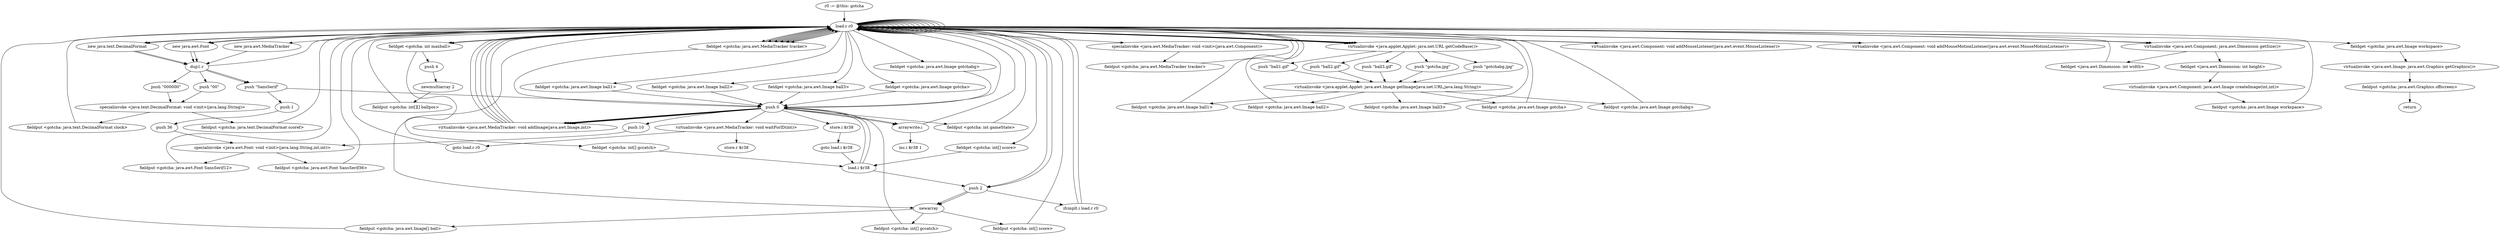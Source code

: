 digraph "" {
    "r0 := @this: gotcha"
    "load.r r0"
    "r0 := @this: gotcha"->"load.r r0";
    "new java.awt.MediaTracker"
    "load.r r0"->"new java.awt.MediaTracker";
    "dup1.r"
    "new java.awt.MediaTracker"->"dup1.r";
    "dup1.r"->"load.r r0";
    "specialinvoke <java.awt.MediaTracker: void <init>(java.awt.Component)>"
    "load.r r0"->"specialinvoke <java.awt.MediaTracker: void <init>(java.awt.Component)>";
    "fieldput <gotcha: java.awt.MediaTracker tracker>"
    "specialinvoke <java.awt.MediaTracker: void <init>(java.awt.Component)>"->"fieldput <gotcha: java.awt.MediaTracker tracker>";
    "fieldput <gotcha: java.awt.MediaTracker tracker>"->"load.r r0";
    "load.r r0"->"load.r r0";
    "load.r r0"->"load.r r0";
    "virtualinvoke <java.applet.Applet: java.net.URL getCodeBase()>"
    "load.r r0"->"virtualinvoke <java.applet.Applet: java.net.URL getCodeBase()>";
    "push \"ball1.gif\""
    "virtualinvoke <java.applet.Applet: java.net.URL getCodeBase()>"->"push \"ball1.gif\"";
    "virtualinvoke <java.applet.Applet: java.awt.Image getImage(java.net.URL,java.lang.String)>"
    "push \"ball1.gif\""->"virtualinvoke <java.applet.Applet: java.awt.Image getImage(java.net.URL,java.lang.String)>";
    "fieldput <gotcha: java.awt.Image ball1>"
    "virtualinvoke <java.applet.Applet: java.awt.Image getImage(java.net.URL,java.lang.String)>"->"fieldput <gotcha: java.awt.Image ball1>";
    "fieldput <gotcha: java.awt.Image ball1>"->"load.r r0";
    "fieldget <gotcha: java.awt.MediaTracker tracker>"
    "load.r r0"->"fieldget <gotcha: java.awt.MediaTracker tracker>";
    "fieldget <gotcha: java.awt.MediaTracker tracker>"->"load.r r0";
    "fieldget <gotcha: java.awt.Image ball1>"
    "load.r r0"->"fieldget <gotcha: java.awt.Image ball1>";
    "push 0"
    "fieldget <gotcha: java.awt.Image ball1>"->"push 0";
    "virtualinvoke <java.awt.MediaTracker: void addImage(java.awt.Image,int)>"
    "push 0"->"virtualinvoke <java.awt.MediaTracker: void addImage(java.awt.Image,int)>";
    "virtualinvoke <java.awt.MediaTracker: void addImage(java.awt.Image,int)>"->"load.r r0";
    "load.r r0"->"load.r r0";
    "load.r r0"->"load.r r0";
    "load.r r0"->"virtualinvoke <java.applet.Applet: java.net.URL getCodeBase()>";
    "push \"ball2.gif\""
    "virtualinvoke <java.applet.Applet: java.net.URL getCodeBase()>"->"push \"ball2.gif\"";
    "push \"ball2.gif\""->"virtualinvoke <java.applet.Applet: java.awt.Image getImage(java.net.URL,java.lang.String)>";
    "fieldput <gotcha: java.awt.Image ball2>"
    "virtualinvoke <java.applet.Applet: java.awt.Image getImage(java.net.URL,java.lang.String)>"->"fieldput <gotcha: java.awt.Image ball2>";
    "fieldput <gotcha: java.awt.Image ball2>"->"load.r r0";
    "load.r r0"->"fieldget <gotcha: java.awt.MediaTracker tracker>";
    "fieldget <gotcha: java.awt.MediaTracker tracker>"->"load.r r0";
    "fieldget <gotcha: java.awt.Image ball2>"
    "load.r r0"->"fieldget <gotcha: java.awt.Image ball2>";
    "fieldget <gotcha: java.awt.Image ball2>"->"push 0";
    "push 0"->"virtualinvoke <java.awt.MediaTracker: void addImage(java.awt.Image,int)>";
    "virtualinvoke <java.awt.MediaTracker: void addImage(java.awt.Image,int)>"->"load.r r0";
    "load.r r0"->"load.r r0";
    "load.r r0"->"load.r r0";
    "load.r r0"->"virtualinvoke <java.applet.Applet: java.net.URL getCodeBase()>";
    "push \"ball3.gif\""
    "virtualinvoke <java.applet.Applet: java.net.URL getCodeBase()>"->"push \"ball3.gif\"";
    "push \"ball3.gif\""->"virtualinvoke <java.applet.Applet: java.awt.Image getImage(java.net.URL,java.lang.String)>";
    "fieldput <gotcha: java.awt.Image ball3>"
    "virtualinvoke <java.applet.Applet: java.awt.Image getImage(java.net.URL,java.lang.String)>"->"fieldput <gotcha: java.awt.Image ball3>";
    "fieldput <gotcha: java.awt.Image ball3>"->"load.r r0";
    "load.r r0"->"fieldget <gotcha: java.awt.MediaTracker tracker>";
    "fieldget <gotcha: java.awt.MediaTracker tracker>"->"load.r r0";
    "fieldget <gotcha: java.awt.Image ball3>"
    "load.r r0"->"fieldget <gotcha: java.awt.Image ball3>";
    "fieldget <gotcha: java.awt.Image ball3>"->"push 0";
    "push 0"->"virtualinvoke <java.awt.MediaTracker: void addImage(java.awt.Image,int)>";
    "virtualinvoke <java.awt.MediaTracker: void addImage(java.awt.Image,int)>"->"load.r r0";
    "load.r r0"->"load.r r0";
    "load.r r0"->"load.r r0";
    "load.r r0"->"virtualinvoke <java.applet.Applet: java.net.URL getCodeBase()>";
    "push \"gotcha.jpg\""
    "virtualinvoke <java.applet.Applet: java.net.URL getCodeBase()>"->"push \"gotcha.jpg\"";
    "push \"gotcha.jpg\""->"virtualinvoke <java.applet.Applet: java.awt.Image getImage(java.net.URL,java.lang.String)>";
    "fieldput <gotcha: java.awt.Image gotcha>"
    "virtualinvoke <java.applet.Applet: java.awt.Image getImage(java.net.URL,java.lang.String)>"->"fieldput <gotcha: java.awt.Image gotcha>";
    "fieldput <gotcha: java.awt.Image gotcha>"->"load.r r0";
    "load.r r0"->"fieldget <gotcha: java.awt.MediaTracker tracker>";
    "fieldget <gotcha: java.awt.MediaTracker tracker>"->"load.r r0";
    "fieldget <gotcha: java.awt.Image gotcha>"
    "load.r r0"->"fieldget <gotcha: java.awt.Image gotcha>";
    "fieldget <gotcha: java.awt.Image gotcha>"->"push 0";
    "push 0"->"virtualinvoke <java.awt.MediaTracker: void addImage(java.awt.Image,int)>";
    "virtualinvoke <java.awt.MediaTracker: void addImage(java.awt.Image,int)>"->"load.r r0";
    "load.r r0"->"load.r r0";
    "load.r r0"->"load.r r0";
    "load.r r0"->"virtualinvoke <java.applet.Applet: java.net.URL getCodeBase()>";
    "push \"gotchabg.jpg\""
    "virtualinvoke <java.applet.Applet: java.net.URL getCodeBase()>"->"push \"gotchabg.jpg\"";
    "push \"gotchabg.jpg\""->"virtualinvoke <java.applet.Applet: java.awt.Image getImage(java.net.URL,java.lang.String)>";
    "fieldput <gotcha: java.awt.Image gotchabg>"
    "virtualinvoke <java.applet.Applet: java.awt.Image getImage(java.net.URL,java.lang.String)>"->"fieldput <gotcha: java.awt.Image gotchabg>";
    "fieldput <gotcha: java.awt.Image gotchabg>"->"load.r r0";
    "load.r r0"->"fieldget <gotcha: java.awt.MediaTracker tracker>";
    "fieldget <gotcha: java.awt.MediaTracker tracker>"->"load.r r0";
    "fieldget <gotcha: java.awt.Image gotchabg>"
    "load.r r0"->"fieldget <gotcha: java.awt.Image gotchabg>";
    "fieldget <gotcha: java.awt.Image gotchabg>"->"push 0";
    "push 0"->"virtualinvoke <java.awt.MediaTracker: void addImage(java.awt.Image,int)>";
    "virtualinvoke <java.awt.MediaTracker: void addImage(java.awt.Image,int)>"->"load.r r0";
    "load.r r0"->"fieldget <gotcha: java.awt.MediaTracker tracker>";
    "fieldget <gotcha: java.awt.MediaTracker tracker>"->"push 0";
    "virtualinvoke <java.awt.MediaTracker: void waitForID(int)>"
    "push 0"->"virtualinvoke <java.awt.MediaTracker: void waitForID(int)>";
    "goto load.r r0"
    "virtualinvoke <java.awt.MediaTracker: void waitForID(int)>"->"goto load.r r0";
    "goto load.r r0"->"load.r r0";
    "load.r r0"->"load.r r0";
    "fieldget <gotcha: int maxball>"
    "load.r r0"->"fieldget <gotcha: int maxball>";
    "newarray"
    "fieldget <gotcha: int maxball>"->"newarray";
    "fieldput <gotcha: java.awt.Image[] ball>"
    "newarray"->"fieldput <gotcha: java.awt.Image[] ball>";
    "fieldput <gotcha: java.awt.Image[] ball>"->"load.r r0";
    "load.r r0"->"load.r r0";
    "load.r r0"->"fieldget <gotcha: int maxball>";
    "push 4"
    "fieldget <gotcha: int maxball>"->"push 4";
    "newmultiarray 2"
    "push 4"->"newmultiarray 2";
    "fieldput <gotcha: int[][] ballpos>"
    "newmultiarray 2"->"fieldput <gotcha: int[][] ballpos>";
    "fieldput <gotcha: int[][] ballpos>"->"load.r r0";
    "push 2"
    "load.r r0"->"push 2";
    "push 2"->"newarray";
    "fieldput <gotcha: int[] score>"
    "newarray"->"fieldput <gotcha: int[] score>";
    "fieldput <gotcha: int[] score>"->"load.r r0";
    "load.r r0"->"push 2";
    "push 2"->"newarray";
    "fieldput <gotcha: int[] gccatch>"
    "newarray"->"fieldput <gotcha: int[] gccatch>";
    "fieldput <gotcha: int[] gccatch>"->"push 0";
    "store.i $r38"
    "push 0"->"store.i $r38";
    "goto load.i $r38"
    "store.i $r38"->"goto load.i $r38";
    "load.i $r38"
    "goto load.i $r38"->"load.i $r38";
    "load.i $r38"->"push 2";
    "ifcmplt.i load.r r0"
    "push 2"->"ifcmplt.i load.r r0";
    "ifcmplt.i load.r r0"->"load.r r0";
    "new java.text.DecimalFormat"
    "load.r r0"->"new java.text.DecimalFormat";
    "new java.text.DecimalFormat"->"dup1.r";
    "push \"00\""
    "dup1.r"->"push \"00\"";
    "specialinvoke <java.text.DecimalFormat: void <init>(java.lang.String)>"
    "push \"00\""->"specialinvoke <java.text.DecimalFormat: void <init>(java.lang.String)>";
    "fieldput <gotcha: java.text.DecimalFormat clock>"
    "specialinvoke <java.text.DecimalFormat: void <init>(java.lang.String)>"->"fieldput <gotcha: java.text.DecimalFormat clock>";
    "fieldput <gotcha: java.text.DecimalFormat clock>"->"load.r r0";
    "load.r r0"->"new java.text.DecimalFormat";
    "new java.text.DecimalFormat"->"dup1.r";
    "push \"000000\""
    "dup1.r"->"push \"000000\"";
    "push \"000000\""->"specialinvoke <java.text.DecimalFormat: void <init>(java.lang.String)>";
    "fieldput <gotcha: java.text.DecimalFormat scoref>"
    "specialinvoke <java.text.DecimalFormat: void <init>(java.lang.String)>"->"fieldput <gotcha: java.text.DecimalFormat scoref>";
    "fieldput <gotcha: java.text.DecimalFormat scoref>"->"load.r r0";
    "new java.awt.Font"
    "load.r r0"->"new java.awt.Font";
    "new java.awt.Font"->"dup1.r";
    "push \"SansSerif\""
    "dup1.r"->"push \"SansSerif\"";
    "push \"SansSerif\""->"push 0";
    "push 10"
    "push 0"->"push 10";
    "specialinvoke <java.awt.Font: void <init>(java.lang.String,int,int)>"
    "push 10"->"specialinvoke <java.awt.Font: void <init>(java.lang.String,int,int)>";
    "fieldput <gotcha: java.awt.Font SansSerif12>"
    "specialinvoke <java.awt.Font: void <init>(java.lang.String,int,int)>"->"fieldput <gotcha: java.awt.Font SansSerif12>";
    "fieldput <gotcha: java.awt.Font SansSerif12>"->"load.r r0";
    "load.r r0"->"new java.awt.Font";
    "new java.awt.Font"->"dup1.r";
    "dup1.r"->"push \"SansSerif\"";
    "push 1"
    "push \"SansSerif\""->"push 1";
    "push 36"
    "push 1"->"push 36";
    "push 36"->"specialinvoke <java.awt.Font: void <init>(java.lang.String,int,int)>";
    "fieldput <gotcha: java.awt.Font SansSerif36>"
    "specialinvoke <java.awt.Font: void <init>(java.lang.String,int,int)>"->"fieldput <gotcha: java.awt.Font SansSerif36>";
    "fieldput <gotcha: java.awt.Font SansSerif36>"->"load.r r0";
    "load.r r0"->"push 0";
    "fieldput <gotcha: int gameState>"
    "push 0"->"fieldput <gotcha: int gameState>";
    "fieldput <gotcha: int gameState>"->"load.r r0";
    "load.r r0"->"load.r r0";
    "virtualinvoke <java.awt.Component: void addMouseListener(java.awt.event.MouseListener)>"
    "load.r r0"->"virtualinvoke <java.awt.Component: void addMouseListener(java.awt.event.MouseListener)>";
    "virtualinvoke <java.awt.Component: void addMouseListener(java.awt.event.MouseListener)>"->"load.r r0";
    "load.r r0"->"load.r r0";
    "virtualinvoke <java.awt.Component: void addMouseMotionListener(java.awt.event.MouseMotionListener)>"
    "load.r r0"->"virtualinvoke <java.awt.Component: void addMouseMotionListener(java.awt.event.MouseMotionListener)>";
    "virtualinvoke <java.awt.Component: void addMouseMotionListener(java.awt.event.MouseMotionListener)>"->"load.r r0";
    "load.r r0"->"load.r r0";
    "load.r r0"->"load.r r0";
    "virtualinvoke <java.awt.Component: java.awt.Dimension getSize()>"
    "load.r r0"->"virtualinvoke <java.awt.Component: java.awt.Dimension getSize()>";
    "fieldget <java.awt.Dimension: int width>"
    "virtualinvoke <java.awt.Component: java.awt.Dimension getSize()>"->"fieldget <java.awt.Dimension: int width>";
    "fieldget <java.awt.Dimension: int width>"->"load.r r0";
    "load.r r0"->"virtualinvoke <java.awt.Component: java.awt.Dimension getSize()>";
    "fieldget <java.awt.Dimension: int height>"
    "virtualinvoke <java.awt.Component: java.awt.Dimension getSize()>"->"fieldget <java.awt.Dimension: int height>";
    "virtualinvoke <java.awt.Component: java.awt.Image createImage(int,int)>"
    "fieldget <java.awt.Dimension: int height>"->"virtualinvoke <java.awt.Component: java.awt.Image createImage(int,int)>";
    "fieldput <gotcha: java.awt.Image workspace>"
    "virtualinvoke <java.awt.Component: java.awt.Image createImage(int,int)>"->"fieldput <gotcha: java.awt.Image workspace>";
    "fieldput <gotcha: java.awt.Image workspace>"->"load.r r0";
    "load.r r0"->"load.r r0";
    "fieldget <gotcha: java.awt.Image workspace>"
    "load.r r0"->"fieldget <gotcha: java.awt.Image workspace>";
    "virtualinvoke <java.awt.Image: java.awt.Graphics getGraphics()>"
    "fieldget <gotcha: java.awt.Image workspace>"->"virtualinvoke <java.awt.Image: java.awt.Graphics getGraphics()>";
    "fieldput <gotcha: java.awt.Graphics offscreen>"
    "virtualinvoke <java.awt.Image: java.awt.Graphics getGraphics()>"->"fieldput <gotcha: java.awt.Graphics offscreen>";
    "return"
    "fieldput <gotcha: java.awt.Graphics offscreen>"->"return";
    "ifcmplt.i load.r r0"->"load.r r0";
    "fieldget <gotcha: int[] score>"
    "load.r r0"->"fieldget <gotcha: int[] score>";
    "fieldget <gotcha: int[] score>"->"load.i $r38";
    "load.i $r38"->"push 0";
    "arraywrite.i"
    "push 0"->"arraywrite.i";
    "arraywrite.i"->"load.r r0";
    "fieldget <gotcha: int[] gccatch>"
    "load.r r0"->"fieldget <gotcha: int[] gccatch>";
    "fieldget <gotcha: int[] gccatch>"->"load.i $r38";
    "load.i $r38"->"push 0";
    "push 0"->"arraywrite.i";
    "inc.i $r38 1"
    "arraywrite.i"->"inc.i $r38 1";
    "store.r $r38"
    "virtualinvoke <java.awt.MediaTracker: void waitForID(int)>"->"store.r $r38";
}
